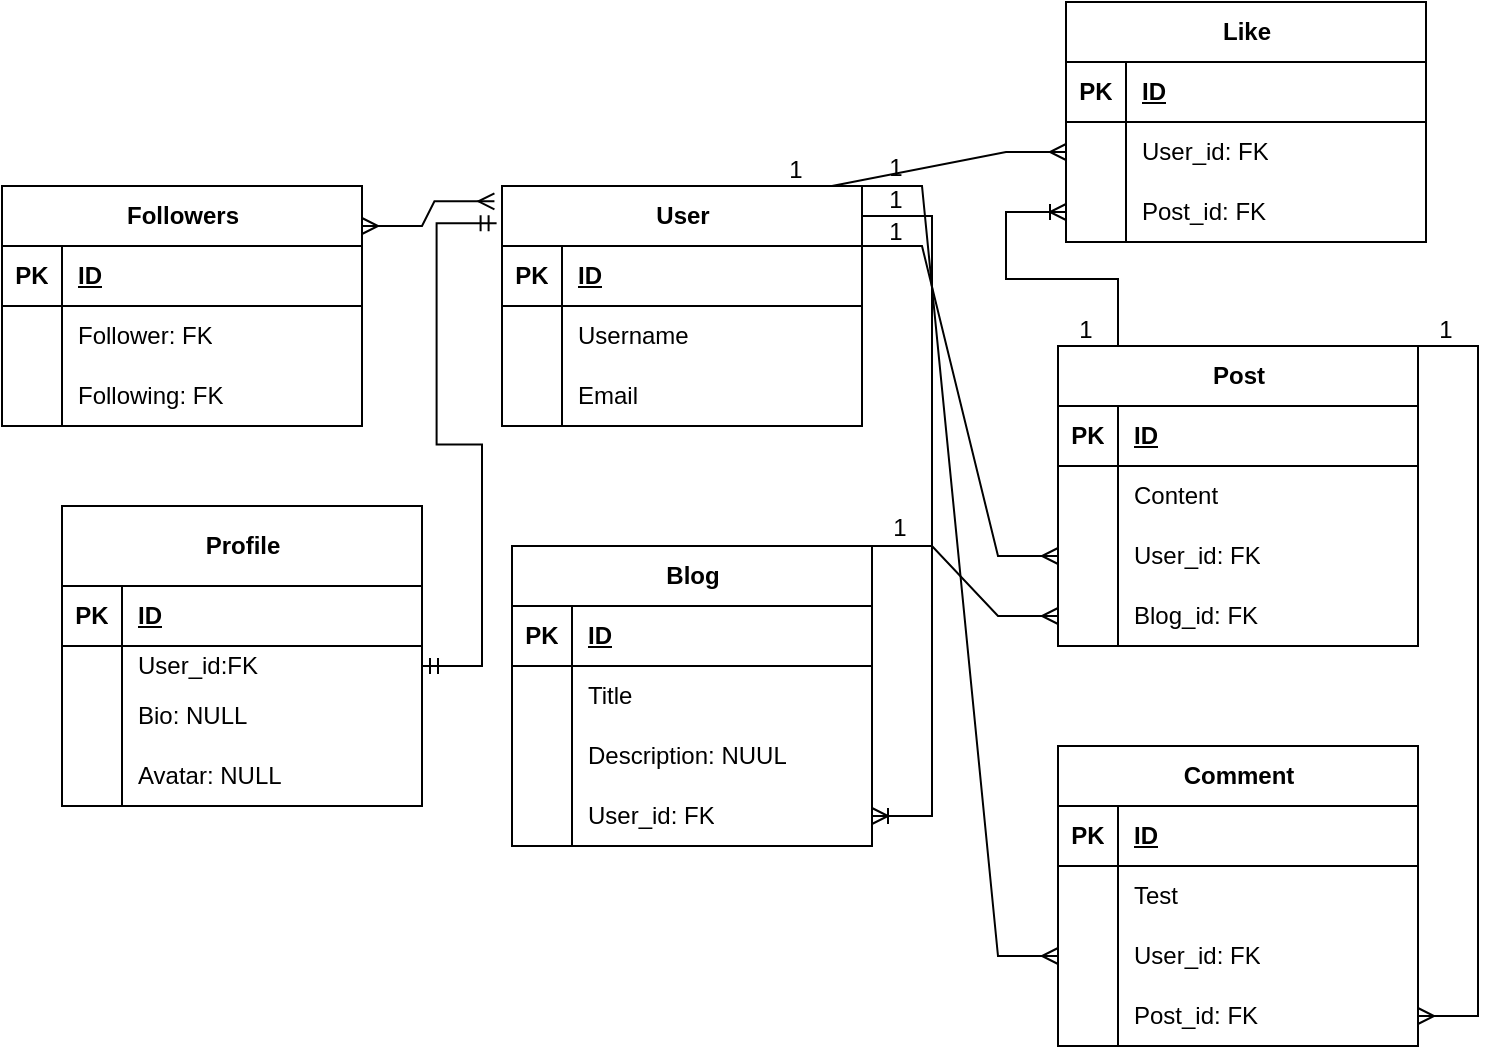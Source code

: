<mxfile version="26.1.3">
  <diagram id="R2lEEEUBdFMjLlhIrx00" name="Page-1">
    <mxGraphModel dx="478" dy="209" grid="1" gridSize="10" guides="1" tooltips="1" connect="1" arrows="1" fold="1" page="1" pageScale="1" pageWidth="2336" pageHeight="1654" math="0" shadow="0" extFonts="Permanent Marker^https://fonts.googleapis.com/css?family=Permanent+Marker">
      <root>
        <mxCell id="0" />
        <mxCell id="1" parent="0" />
        <mxCell id="vNHIolYK4hguV24FFYME-38" value="User" style="shape=table;startSize=30;container=1;collapsible=1;childLayout=tableLayout;fixedRows=1;rowLines=0;fontStyle=1;align=center;resizeLast=1;html=1;" parent="1" vertex="1">
          <mxGeometry x="800" y="240" width="180" height="120" as="geometry" />
        </mxCell>
        <mxCell id="vNHIolYK4hguV24FFYME-39" value="" style="shape=tableRow;horizontal=0;startSize=0;swimlaneHead=0;swimlaneBody=0;fillColor=none;collapsible=0;dropTarget=0;points=[[0,0.5],[1,0.5]];portConstraint=eastwest;top=0;left=0;right=0;bottom=1;" parent="vNHIolYK4hguV24FFYME-38" vertex="1">
          <mxGeometry y="30" width="180" height="30" as="geometry" />
        </mxCell>
        <mxCell id="vNHIolYK4hguV24FFYME-40" value="PK" style="shape=partialRectangle;connectable=0;fillColor=none;top=0;left=0;bottom=0;right=0;fontStyle=1;overflow=hidden;whiteSpace=wrap;html=1;" parent="vNHIolYK4hguV24FFYME-39" vertex="1">
          <mxGeometry width="30" height="30" as="geometry">
            <mxRectangle width="30" height="30" as="alternateBounds" />
          </mxGeometry>
        </mxCell>
        <mxCell id="vNHIolYK4hguV24FFYME-41" value="ID" style="shape=partialRectangle;connectable=0;fillColor=none;top=0;left=0;bottom=0;right=0;align=left;spacingLeft=6;fontStyle=5;overflow=hidden;whiteSpace=wrap;html=1;" parent="vNHIolYK4hguV24FFYME-39" vertex="1">
          <mxGeometry x="30" width="150" height="30" as="geometry">
            <mxRectangle width="150" height="30" as="alternateBounds" />
          </mxGeometry>
        </mxCell>
        <mxCell id="vNHIolYK4hguV24FFYME-42" value="" style="shape=tableRow;horizontal=0;startSize=0;swimlaneHead=0;swimlaneBody=0;fillColor=none;collapsible=0;dropTarget=0;points=[[0,0.5],[1,0.5]];portConstraint=eastwest;top=0;left=0;right=0;bottom=0;" parent="vNHIolYK4hguV24FFYME-38" vertex="1">
          <mxGeometry y="60" width="180" height="30" as="geometry" />
        </mxCell>
        <mxCell id="vNHIolYK4hguV24FFYME-43" value="" style="shape=partialRectangle;connectable=0;fillColor=none;top=0;left=0;bottom=0;right=0;editable=1;overflow=hidden;whiteSpace=wrap;html=1;" parent="vNHIolYK4hguV24FFYME-42" vertex="1">
          <mxGeometry width="30" height="30" as="geometry">
            <mxRectangle width="30" height="30" as="alternateBounds" />
          </mxGeometry>
        </mxCell>
        <mxCell id="vNHIolYK4hguV24FFYME-44" value="Username" style="shape=partialRectangle;connectable=0;fillColor=none;top=0;left=0;bottom=0;right=0;align=left;spacingLeft=6;overflow=hidden;whiteSpace=wrap;html=1;" parent="vNHIolYK4hguV24FFYME-42" vertex="1">
          <mxGeometry x="30" width="150" height="30" as="geometry">
            <mxRectangle width="150" height="30" as="alternateBounds" />
          </mxGeometry>
        </mxCell>
        <mxCell id="vNHIolYK4hguV24FFYME-45" value="" style="shape=tableRow;horizontal=0;startSize=0;swimlaneHead=0;swimlaneBody=0;fillColor=none;collapsible=0;dropTarget=0;points=[[0,0.5],[1,0.5]];portConstraint=eastwest;top=0;left=0;right=0;bottom=0;" parent="vNHIolYK4hguV24FFYME-38" vertex="1">
          <mxGeometry y="90" width="180" height="30" as="geometry" />
        </mxCell>
        <mxCell id="vNHIolYK4hguV24FFYME-46" value="" style="shape=partialRectangle;connectable=0;fillColor=none;top=0;left=0;bottom=0;right=0;editable=1;overflow=hidden;whiteSpace=wrap;html=1;" parent="vNHIolYK4hguV24FFYME-45" vertex="1">
          <mxGeometry width="30" height="30" as="geometry">
            <mxRectangle width="30" height="30" as="alternateBounds" />
          </mxGeometry>
        </mxCell>
        <mxCell id="vNHIolYK4hguV24FFYME-47" value="Email" style="shape=partialRectangle;connectable=0;fillColor=none;top=0;left=0;bottom=0;right=0;align=left;spacingLeft=6;overflow=hidden;whiteSpace=wrap;html=1;" parent="vNHIolYK4hguV24FFYME-45" vertex="1">
          <mxGeometry x="30" width="150" height="30" as="geometry">
            <mxRectangle width="150" height="30" as="alternateBounds" />
          </mxGeometry>
        </mxCell>
        <mxCell id="vNHIolYK4hguV24FFYME-51" value="Profile" style="shape=table;startSize=40;container=1;collapsible=1;childLayout=tableLayout;fixedRows=1;rowLines=0;fontStyle=1;align=center;resizeLast=1;html=1;" parent="1" vertex="1">
          <mxGeometry x="580" y="400" width="180" height="150" as="geometry" />
        </mxCell>
        <mxCell id="vNHIolYK4hguV24FFYME-52" value="" style="shape=tableRow;horizontal=0;startSize=0;swimlaneHead=0;swimlaneBody=0;fillColor=none;collapsible=0;dropTarget=0;points=[[0,0.5],[1,0.5]];portConstraint=eastwest;top=0;left=0;right=0;bottom=1;" parent="vNHIolYK4hguV24FFYME-51" vertex="1">
          <mxGeometry y="40" width="180" height="30" as="geometry" />
        </mxCell>
        <mxCell id="vNHIolYK4hguV24FFYME-53" value="PK" style="shape=partialRectangle;connectable=0;fillColor=none;top=0;left=0;bottom=0;right=0;fontStyle=1;overflow=hidden;whiteSpace=wrap;html=1;" parent="vNHIolYK4hguV24FFYME-52" vertex="1">
          <mxGeometry width="30" height="30" as="geometry">
            <mxRectangle width="30" height="30" as="alternateBounds" />
          </mxGeometry>
        </mxCell>
        <mxCell id="vNHIolYK4hguV24FFYME-54" value="ID" style="shape=partialRectangle;connectable=0;fillColor=none;top=0;left=0;bottom=0;right=0;align=left;spacingLeft=6;fontStyle=5;overflow=hidden;whiteSpace=wrap;html=1;" parent="vNHIolYK4hguV24FFYME-52" vertex="1">
          <mxGeometry x="30" width="150" height="30" as="geometry">
            <mxRectangle width="150" height="30" as="alternateBounds" />
          </mxGeometry>
        </mxCell>
        <mxCell id="vNHIolYK4hguV24FFYME-55" value="" style="shape=tableRow;horizontal=0;startSize=0;swimlaneHead=0;swimlaneBody=0;fillColor=none;collapsible=0;dropTarget=0;points=[[0,0.5],[1,0.5]];portConstraint=eastwest;top=0;left=0;right=0;bottom=0;" parent="vNHIolYK4hguV24FFYME-51" vertex="1">
          <mxGeometry y="70" width="180" height="20" as="geometry" />
        </mxCell>
        <mxCell id="vNHIolYK4hguV24FFYME-56" value="" style="shape=partialRectangle;connectable=0;fillColor=none;top=0;left=0;bottom=0;right=0;editable=1;overflow=hidden;whiteSpace=wrap;html=1;" parent="vNHIolYK4hguV24FFYME-55" vertex="1">
          <mxGeometry width="30" height="20" as="geometry">
            <mxRectangle width="30" height="20" as="alternateBounds" />
          </mxGeometry>
        </mxCell>
        <mxCell id="vNHIolYK4hguV24FFYME-57" value="User_id:FK" style="shape=partialRectangle;connectable=0;fillColor=none;top=0;left=0;bottom=0;right=0;align=left;spacingLeft=6;overflow=hidden;whiteSpace=wrap;html=1;" parent="vNHIolYK4hguV24FFYME-55" vertex="1">
          <mxGeometry x="30" width="150" height="20" as="geometry">
            <mxRectangle width="150" height="20" as="alternateBounds" />
          </mxGeometry>
        </mxCell>
        <mxCell id="vNHIolYK4hguV24FFYME-58" value="" style="shape=tableRow;horizontal=0;startSize=0;swimlaneHead=0;swimlaneBody=0;fillColor=none;collapsible=0;dropTarget=0;points=[[0,0.5],[1,0.5]];portConstraint=eastwest;top=0;left=0;right=0;bottom=0;" parent="vNHIolYK4hguV24FFYME-51" vertex="1">
          <mxGeometry y="90" width="180" height="30" as="geometry" />
        </mxCell>
        <mxCell id="vNHIolYK4hguV24FFYME-59" value="" style="shape=partialRectangle;connectable=0;fillColor=none;top=0;left=0;bottom=0;right=0;editable=1;overflow=hidden;whiteSpace=wrap;html=1;" parent="vNHIolYK4hguV24FFYME-58" vertex="1">
          <mxGeometry width="30" height="30" as="geometry">
            <mxRectangle width="30" height="30" as="alternateBounds" />
          </mxGeometry>
        </mxCell>
        <mxCell id="vNHIolYK4hguV24FFYME-60" value="Bio: NULL" style="shape=partialRectangle;connectable=0;fillColor=none;top=0;left=0;bottom=0;right=0;align=left;spacingLeft=6;overflow=hidden;whiteSpace=wrap;html=1;" parent="vNHIolYK4hguV24FFYME-58" vertex="1">
          <mxGeometry x="30" width="150" height="30" as="geometry">
            <mxRectangle width="150" height="30" as="alternateBounds" />
          </mxGeometry>
        </mxCell>
        <mxCell id="vNHIolYK4hguV24FFYME-61" value="" style="shape=tableRow;horizontal=0;startSize=0;swimlaneHead=0;swimlaneBody=0;fillColor=none;collapsible=0;dropTarget=0;points=[[0,0.5],[1,0.5]];portConstraint=eastwest;top=0;left=0;right=0;bottom=0;" parent="vNHIolYK4hguV24FFYME-51" vertex="1">
          <mxGeometry y="120" width="180" height="30" as="geometry" />
        </mxCell>
        <mxCell id="vNHIolYK4hguV24FFYME-62" value="" style="shape=partialRectangle;connectable=0;fillColor=none;top=0;left=0;bottom=0;right=0;editable=1;overflow=hidden;whiteSpace=wrap;html=1;" parent="vNHIolYK4hguV24FFYME-61" vertex="1">
          <mxGeometry width="30" height="30" as="geometry">
            <mxRectangle width="30" height="30" as="alternateBounds" />
          </mxGeometry>
        </mxCell>
        <mxCell id="vNHIolYK4hguV24FFYME-63" value="Avatar: NULL" style="shape=partialRectangle;connectable=0;fillColor=none;top=0;left=0;bottom=0;right=0;align=left;spacingLeft=6;overflow=hidden;whiteSpace=wrap;html=1;" parent="vNHIolYK4hguV24FFYME-61" vertex="1">
          <mxGeometry x="30" width="150" height="30" as="geometry">
            <mxRectangle width="150" height="30" as="alternateBounds" />
          </mxGeometry>
        </mxCell>
        <mxCell id="vNHIolYK4hguV24FFYME-64" value="Post" style="shape=table;startSize=30;container=1;collapsible=1;childLayout=tableLayout;fixedRows=1;rowLines=0;fontStyle=1;align=center;resizeLast=1;html=1;" parent="1" vertex="1">
          <mxGeometry x="1078" y="320" width="180" height="150" as="geometry" />
        </mxCell>
        <mxCell id="vNHIolYK4hguV24FFYME-65" value="" style="shape=tableRow;horizontal=0;startSize=0;swimlaneHead=0;swimlaneBody=0;fillColor=none;collapsible=0;dropTarget=0;points=[[0,0.5],[1,0.5]];portConstraint=eastwest;top=0;left=0;right=0;bottom=1;" parent="vNHIolYK4hguV24FFYME-64" vertex="1">
          <mxGeometry y="30" width="180" height="30" as="geometry" />
        </mxCell>
        <mxCell id="vNHIolYK4hguV24FFYME-66" value="PK" style="shape=partialRectangle;connectable=0;fillColor=none;top=0;left=0;bottom=0;right=0;fontStyle=1;overflow=hidden;whiteSpace=wrap;html=1;" parent="vNHIolYK4hguV24FFYME-65" vertex="1">
          <mxGeometry width="30" height="30" as="geometry">
            <mxRectangle width="30" height="30" as="alternateBounds" />
          </mxGeometry>
        </mxCell>
        <mxCell id="vNHIolYK4hguV24FFYME-67" value="ID" style="shape=partialRectangle;connectable=0;fillColor=none;top=0;left=0;bottom=0;right=0;align=left;spacingLeft=6;fontStyle=5;overflow=hidden;whiteSpace=wrap;html=1;" parent="vNHIolYK4hguV24FFYME-65" vertex="1">
          <mxGeometry x="30" width="150" height="30" as="geometry">
            <mxRectangle width="150" height="30" as="alternateBounds" />
          </mxGeometry>
        </mxCell>
        <mxCell id="vNHIolYK4hguV24FFYME-68" value="" style="shape=tableRow;horizontal=0;startSize=0;swimlaneHead=0;swimlaneBody=0;fillColor=none;collapsible=0;dropTarget=0;points=[[0,0.5],[1,0.5]];portConstraint=eastwest;top=0;left=0;right=0;bottom=0;" parent="vNHIolYK4hguV24FFYME-64" vertex="1">
          <mxGeometry y="60" width="180" height="30" as="geometry" />
        </mxCell>
        <mxCell id="vNHIolYK4hguV24FFYME-69" value="" style="shape=partialRectangle;connectable=0;fillColor=none;top=0;left=0;bottom=0;right=0;editable=1;overflow=hidden;whiteSpace=wrap;html=1;" parent="vNHIolYK4hguV24FFYME-68" vertex="1">
          <mxGeometry width="30" height="30" as="geometry">
            <mxRectangle width="30" height="30" as="alternateBounds" />
          </mxGeometry>
        </mxCell>
        <mxCell id="vNHIolYK4hguV24FFYME-70" value="Content" style="shape=partialRectangle;connectable=0;fillColor=none;top=0;left=0;bottom=0;right=0;align=left;spacingLeft=6;overflow=hidden;whiteSpace=wrap;html=1;" parent="vNHIolYK4hguV24FFYME-68" vertex="1">
          <mxGeometry x="30" width="150" height="30" as="geometry">
            <mxRectangle width="150" height="30" as="alternateBounds" />
          </mxGeometry>
        </mxCell>
        <mxCell id="vNHIolYK4hguV24FFYME-71" value="" style="shape=tableRow;horizontal=0;startSize=0;swimlaneHead=0;swimlaneBody=0;fillColor=none;collapsible=0;dropTarget=0;points=[[0,0.5],[1,0.5]];portConstraint=eastwest;top=0;left=0;right=0;bottom=0;" parent="vNHIolYK4hguV24FFYME-64" vertex="1">
          <mxGeometry y="90" width="180" height="30" as="geometry" />
        </mxCell>
        <mxCell id="vNHIolYK4hguV24FFYME-72" value="" style="shape=partialRectangle;connectable=0;fillColor=none;top=0;left=0;bottom=0;right=0;editable=1;overflow=hidden;whiteSpace=wrap;html=1;" parent="vNHIolYK4hguV24FFYME-71" vertex="1">
          <mxGeometry width="30" height="30" as="geometry">
            <mxRectangle width="30" height="30" as="alternateBounds" />
          </mxGeometry>
        </mxCell>
        <mxCell id="vNHIolYK4hguV24FFYME-73" value="User_id: FK" style="shape=partialRectangle;connectable=0;fillColor=none;top=0;left=0;bottom=0;right=0;align=left;spacingLeft=6;overflow=hidden;whiteSpace=wrap;html=1;" parent="vNHIolYK4hguV24FFYME-71" vertex="1">
          <mxGeometry x="30" width="150" height="30" as="geometry">
            <mxRectangle width="150" height="30" as="alternateBounds" />
          </mxGeometry>
        </mxCell>
        <mxCell id="vNHIolYK4hguV24FFYME-74" value="" style="shape=tableRow;horizontal=0;startSize=0;swimlaneHead=0;swimlaneBody=0;fillColor=none;collapsible=0;dropTarget=0;points=[[0,0.5],[1,0.5]];portConstraint=eastwest;top=0;left=0;right=0;bottom=0;" parent="vNHIolYK4hguV24FFYME-64" vertex="1">
          <mxGeometry y="120" width="180" height="30" as="geometry" />
        </mxCell>
        <mxCell id="vNHIolYK4hguV24FFYME-75" value="" style="shape=partialRectangle;connectable=0;fillColor=none;top=0;left=0;bottom=0;right=0;editable=1;overflow=hidden;whiteSpace=wrap;html=1;" parent="vNHIolYK4hguV24FFYME-74" vertex="1">
          <mxGeometry width="30" height="30" as="geometry">
            <mxRectangle width="30" height="30" as="alternateBounds" />
          </mxGeometry>
        </mxCell>
        <mxCell id="vNHIolYK4hguV24FFYME-76" value="Blog_id: FK" style="shape=partialRectangle;connectable=0;fillColor=none;top=0;left=0;bottom=0;right=0;align=left;spacingLeft=6;overflow=hidden;whiteSpace=wrap;html=1;" parent="vNHIolYK4hguV24FFYME-74" vertex="1">
          <mxGeometry x="30" width="150" height="30" as="geometry">
            <mxRectangle width="150" height="30" as="alternateBounds" />
          </mxGeometry>
        </mxCell>
        <mxCell id="vNHIolYK4hguV24FFYME-77" value="Blog" style="shape=table;startSize=30;container=1;collapsible=1;childLayout=tableLayout;fixedRows=1;rowLines=0;fontStyle=1;align=center;resizeLast=1;html=1;" parent="1" vertex="1">
          <mxGeometry x="805" y="420" width="180" height="150" as="geometry" />
        </mxCell>
        <mxCell id="vNHIolYK4hguV24FFYME-78" value="" style="shape=tableRow;horizontal=0;startSize=0;swimlaneHead=0;swimlaneBody=0;fillColor=none;collapsible=0;dropTarget=0;points=[[0,0.5],[1,0.5]];portConstraint=eastwest;top=0;left=0;right=0;bottom=1;" parent="vNHIolYK4hguV24FFYME-77" vertex="1">
          <mxGeometry y="30" width="180" height="30" as="geometry" />
        </mxCell>
        <mxCell id="vNHIolYK4hguV24FFYME-79" value="PK" style="shape=partialRectangle;connectable=0;fillColor=none;top=0;left=0;bottom=0;right=0;fontStyle=1;overflow=hidden;whiteSpace=wrap;html=1;" parent="vNHIolYK4hguV24FFYME-78" vertex="1">
          <mxGeometry width="30" height="30" as="geometry">
            <mxRectangle width="30" height="30" as="alternateBounds" />
          </mxGeometry>
        </mxCell>
        <mxCell id="vNHIolYK4hguV24FFYME-80" value="ID" style="shape=partialRectangle;connectable=0;fillColor=none;top=0;left=0;bottom=0;right=0;align=left;spacingLeft=6;fontStyle=5;overflow=hidden;whiteSpace=wrap;html=1;" parent="vNHIolYK4hguV24FFYME-78" vertex="1">
          <mxGeometry x="30" width="150" height="30" as="geometry">
            <mxRectangle width="150" height="30" as="alternateBounds" />
          </mxGeometry>
        </mxCell>
        <mxCell id="vNHIolYK4hguV24FFYME-81" value="" style="shape=tableRow;horizontal=0;startSize=0;swimlaneHead=0;swimlaneBody=0;fillColor=none;collapsible=0;dropTarget=0;points=[[0,0.5],[1,0.5]];portConstraint=eastwest;top=0;left=0;right=0;bottom=0;" parent="vNHIolYK4hguV24FFYME-77" vertex="1">
          <mxGeometry y="60" width="180" height="30" as="geometry" />
        </mxCell>
        <mxCell id="vNHIolYK4hguV24FFYME-82" value="" style="shape=partialRectangle;connectable=0;fillColor=none;top=0;left=0;bottom=0;right=0;editable=1;overflow=hidden;whiteSpace=wrap;html=1;" parent="vNHIolYK4hguV24FFYME-81" vertex="1">
          <mxGeometry width="30" height="30" as="geometry">
            <mxRectangle width="30" height="30" as="alternateBounds" />
          </mxGeometry>
        </mxCell>
        <mxCell id="vNHIolYK4hguV24FFYME-83" value="Title" style="shape=partialRectangle;connectable=0;fillColor=none;top=0;left=0;bottom=0;right=0;align=left;spacingLeft=6;overflow=hidden;whiteSpace=wrap;html=1;" parent="vNHIolYK4hguV24FFYME-81" vertex="1">
          <mxGeometry x="30" width="150" height="30" as="geometry">
            <mxRectangle width="150" height="30" as="alternateBounds" />
          </mxGeometry>
        </mxCell>
        <mxCell id="vNHIolYK4hguV24FFYME-84" value="" style="shape=tableRow;horizontal=0;startSize=0;swimlaneHead=0;swimlaneBody=0;fillColor=none;collapsible=0;dropTarget=0;points=[[0,0.5],[1,0.5]];portConstraint=eastwest;top=0;left=0;right=0;bottom=0;" parent="vNHIolYK4hguV24FFYME-77" vertex="1">
          <mxGeometry y="90" width="180" height="30" as="geometry" />
        </mxCell>
        <mxCell id="vNHIolYK4hguV24FFYME-85" value="" style="shape=partialRectangle;connectable=0;fillColor=none;top=0;left=0;bottom=0;right=0;editable=1;overflow=hidden;whiteSpace=wrap;html=1;" parent="vNHIolYK4hguV24FFYME-84" vertex="1">
          <mxGeometry width="30" height="30" as="geometry">
            <mxRectangle width="30" height="30" as="alternateBounds" />
          </mxGeometry>
        </mxCell>
        <mxCell id="vNHIolYK4hguV24FFYME-86" value="Description: NUUL" style="shape=partialRectangle;connectable=0;fillColor=none;top=0;left=0;bottom=0;right=0;align=left;spacingLeft=6;overflow=hidden;whiteSpace=wrap;html=1;" parent="vNHIolYK4hguV24FFYME-84" vertex="1">
          <mxGeometry x="30" width="150" height="30" as="geometry">
            <mxRectangle width="150" height="30" as="alternateBounds" />
          </mxGeometry>
        </mxCell>
        <mxCell id="vNHIolYK4hguV24FFYME-87" value="" style="shape=tableRow;horizontal=0;startSize=0;swimlaneHead=0;swimlaneBody=0;fillColor=none;collapsible=0;dropTarget=0;points=[[0,0.5],[1,0.5]];portConstraint=eastwest;top=0;left=0;right=0;bottom=0;" parent="vNHIolYK4hguV24FFYME-77" vertex="1">
          <mxGeometry y="120" width="180" height="30" as="geometry" />
        </mxCell>
        <mxCell id="vNHIolYK4hguV24FFYME-88" value="" style="shape=partialRectangle;connectable=0;fillColor=none;top=0;left=0;bottom=0;right=0;editable=1;overflow=hidden;whiteSpace=wrap;html=1;" parent="vNHIolYK4hguV24FFYME-87" vertex="1">
          <mxGeometry width="30" height="30" as="geometry">
            <mxRectangle width="30" height="30" as="alternateBounds" />
          </mxGeometry>
        </mxCell>
        <mxCell id="vNHIolYK4hguV24FFYME-89" value="User_id: FK" style="shape=partialRectangle;connectable=0;fillColor=none;top=0;left=0;bottom=0;right=0;align=left;spacingLeft=6;overflow=hidden;whiteSpace=wrap;html=1;" parent="vNHIolYK4hguV24FFYME-87" vertex="1">
          <mxGeometry x="30" width="150" height="30" as="geometry">
            <mxRectangle width="150" height="30" as="alternateBounds" />
          </mxGeometry>
        </mxCell>
        <mxCell id="vNHIolYK4hguV24FFYME-90" value="Comment" style="shape=table;startSize=30;container=1;collapsible=1;childLayout=tableLayout;fixedRows=1;rowLines=0;fontStyle=1;align=center;resizeLast=1;html=1;" parent="1" vertex="1">
          <mxGeometry x="1078" y="520" width="180" height="150" as="geometry" />
        </mxCell>
        <mxCell id="vNHIolYK4hguV24FFYME-91" value="" style="shape=tableRow;horizontal=0;startSize=0;swimlaneHead=0;swimlaneBody=0;fillColor=none;collapsible=0;dropTarget=0;points=[[0,0.5],[1,0.5]];portConstraint=eastwest;top=0;left=0;right=0;bottom=1;" parent="vNHIolYK4hguV24FFYME-90" vertex="1">
          <mxGeometry y="30" width="180" height="30" as="geometry" />
        </mxCell>
        <mxCell id="vNHIolYK4hguV24FFYME-92" value="PK" style="shape=partialRectangle;connectable=0;fillColor=none;top=0;left=0;bottom=0;right=0;fontStyle=1;overflow=hidden;whiteSpace=wrap;html=1;" parent="vNHIolYK4hguV24FFYME-91" vertex="1">
          <mxGeometry width="30" height="30" as="geometry">
            <mxRectangle width="30" height="30" as="alternateBounds" />
          </mxGeometry>
        </mxCell>
        <mxCell id="vNHIolYK4hguV24FFYME-93" value="ID" style="shape=partialRectangle;connectable=0;fillColor=none;top=0;left=0;bottom=0;right=0;align=left;spacingLeft=6;fontStyle=5;overflow=hidden;whiteSpace=wrap;html=1;" parent="vNHIolYK4hguV24FFYME-91" vertex="1">
          <mxGeometry x="30" width="150" height="30" as="geometry">
            <mxRectangle width="150" height="30" as="alternateBounds" />
          </mxGeometry>
        </mxCell>
        <mxCell id="vNHIolYK4hguV24FFYME-94" value="" style="shape=tableRow;horizontal=0;startSize=0;swimlaneHead=0;swimlaneBody=0;fillColor=none;collapsible=0;dropTarget=0;points=[[0,0.5],[1,0.5]];portConstraint=eastwest;top=0;left=0;right=0;bottom=0;" parent="vNHIolYK4hguV24FFYME-90" vertex="1">
          <mxGeometry y="60" width="180" height="30" as="geometry" />
        </mxCell>
        <mxCell id="vNHIolYK4hguV24FFYME-95" value="" style="shape=partialRectangle;connectable=0;fillColor=none;top=0;left=0;bottom=0;right=0;editable=1;overflow=hidden;whiteSpace=wrap;html=1;" parent="vNHIolYK4hguV24FFYME-94" vertex="1">
          <mxGeometry width="30" height="30" as="geometry">
            <mxRectangle width="30" height="30" as="alternateBounds" />
          </mxGeometry>
        </mxCell>
        <mxCell id="vNHIolYK4hguV24FFYME-96" value="Test" style="shape=partialRectangle;connectable=0;fillColor=none;top=0;left=0;bottom=0;right=0;align=left;spacingLeft=6;overflow=hidden;whiteSpace=wrap;html=1;" parent="vNHIolYK4hguV24FFYME-94" vertex="1">
          <mxGeometry x="30" width="150" height="30" as="geometry">
            <mxRectangle width="150" height="30" as="alternateBounds" />
          </mxGeometry>
        </mxCell>
        <mxCell id="vNHIolYK4hguV24FFYME-97" value="" style="shape=tableRow;horizontal=0;startSize=0;swimlaneHead=0;swimlaneBody=0;fillColor=none;collapsible=0;dropTarget=0;points=[[0,0.5],[1,0.5]];portConstraint=eastwest;top=0;left=0;right=0;bottom=0;" parent="vNHIolYK4hguV24FFYME-90" vertex="1">
          <mxGeometry y="90" width="180" height="30" as="geometry" />
        </mxCell>
        <mxCell id="vNHIolYK4hguV24FFYME-98" value="" style="shape=partialRectangle;connectable=0;fillColor=none;top=0;left=0;bottom=0;right=0;editable=1;overflow=hidden;whiteSpace=wrap;html=1;" parent="vNHIolYK4hguV24FFYME-97" vertex="1">
          <mxGeometry width="30" height="30" as="geometry">
            <mxRectangle width="30" height="30" as="alternateBounds" />
          </mxGeometry>
        </mxCell>
        <mxCell id="vNHIolYK4hguV24FFYME-99" value="User_id: FK" style="shape=partialRectangle;connectable=0;fillColor=none;top=0;left=0;bottom=0;right=0;align=left;spacingLeft=6;overflow=hidden;whiteSpace=wrap;html=1;" parent="vNHIolYK4hguV24FFYME-97" vertex="1">
          <mxGeometry x="30" width="150" height="30" as="geometry">
            <mxRectangle width="150" height="30" as="alternateBounds" />
          </mxGeometry>
        </mxCell>
        <mxCell id="vNHIolYK4hguV24FFYME-100" value="" style="shape=tableRow;horizontal=0;startSize=0;swimlaneHead=0;swimlaneBody=0;fillColor=none;collapsible=0;dropTarget=0;points=[[0,0.5],[1,0.5]];portConstraint=eastwest;top=0;left=0;right=0;bottom=0;" parent="vNHIolYK4hguV24FFYME-90" vertex="1">
          <mxGeometry y="120" width="180" height="30" as="geometry" />
        </mxCell>
        <mxCell id="vNHIolYK4hguV24FFYME-101" value="" style="shape=partialRectangle;connectable=0;fillColor=none;top=0;left=0;bottom=0;right=0;editable=1;overflow=hidden;whiteSpace=wrap;html=1;" parent="vNHIolYK4hguV24FFYME-100" vertex="1">
          <mxGeometry width="30" height="30" as="geometry">
            <mxRectangle width="30" height="30" as="alternateBounds" />
          </mxGeometry>
        </mxCell>
        <mxCell id="vNHIolYK4hguV24FFYME-102" value="Post_id: FK" style="shape=partialRectangle;connectable=0;fillColor=none;top=0;left=0;bottom=0;right=0;align=left;spacingLeft=6;overflow=hidden;whiteSpace=wrap;html=1;" parent="vNHIolYK4hguV24FFYME-100" vertex="1">
          <mxGeometry x="30" width="150" height="30" as="geometry">
            <mxRectangle width="150" height="30" as="alternateBounds" />
          </mxGeometry>
        </mxCell>
        <mxCell id="vNHIolYK4hguV24FFYME-103" value="Like" style="shape=table;startSize=30;container=1;collapsible=1;childLayout=tableLayout;fixedRows=1;rowLines=0;fontStyle=1;align=center;resizeLast=1;html=1;" parent="1" vertex="1">
          <mxGeometry x="1082" y="148" width="180" height="120" as="geometry" />
        </mxCell>
        <mxCell id="vNHIolYK4hguV24FFYME-104" value="" style="shape=tableRow;horizontal=0;startSize=0;swimlaneHead=0;swimlaneBody=0;fillColor=none;collapsible=0;dropTarget=0;points=[[0,0.5],[1,0.5]];portConstraint=eastwest;top=0;left=0;right=0;bottom=1;" parent="vNHIolYK4hguV24FFYME-103" vertex="1">
          <mxGeometry y="30" width="180" height="30" as="geometry" />
        </mxCell>
        <mxCell id="vNHIolYK4hguV24FFYME-105" value="PK" style="shape=partialRectangle;connectable=0;fillColor=none;top=0;left=0;bottom=0;right=0;fontStyle=1;overflow=hidden;whiteSpace=wrap;html=1;" parent="vNHIolYK4hguV24FFYME-104" vertex="1">
          <mxGeometry width="30" height="30" as="geometry">
            <mxRectangle width="30" height="30" as="alternateBounds" />
          </mxGeometry>
        </mxCell>
        <mxCell id="vNHIolYK4hguV24FFYME-106" value="ID" style="shape=partialRectangle;connectable=0;fillColor=none;top=0;left=0;bottom=0;right=0;align=left;spacingLeft=6;fontStyle=5;overflow=hidden;whiteSpace=wrap;html=1;" parent="vNHIolYK4hguV24FFYME-104" vertex="1">
          <mxGeometry x="30" width="150" height="30" as="geometry">
            <mxRectangle width="150" height="30" as="alternateBounds" />
          </mxGeometry>
        </mxCell>
        <mxCell id="vNHIolYK4hguV24FFYME-107" value="" style="shape=tableRow;horizontal=0;startSize=0;swimlaneHead=0;swimlaneBody=0;fillColor=none;collapsible=0;dropTarget=0;points=[[0,0.5],[1,0.5]];portConstraint=eastwest;top=0;left=0;right=0;bottom=0;" parent="vNHIolYK4hguV24FFYME-103" vertex="1">
          <mxGeometry y="60" width="180" height="30" as="geometry" />
        </mxCell>
        <mxCell id="vNHIolYK4hguV24FFYME-108" value="" style="shape=partialRectangle;connectable=0;fillColor=none;top=0;left=0;bottom=0;right=0;editable=1;overflow=hidden;whiteSpace=wrap;html=1;" parent="vNHIolYK4hguV24FFYME-107" vertex="1">
          <mxGeometry width="30" height="30" as="geometry">
            <mxRectangle width="30" height="30" as="alternateBounds" />
          </mxGeometry>
        </mxCell>
        <mxCell id="vNHIolYK4hguV24FFYME-109" value="User_id: FK" style="shape=partialRectangle;connectable=0;fillColor=none;top=0;left=0;bottom=0;right=0;align=left;spacingLeft=6;overflow=hidden;whiteSpace=wrap;html=1;" parent="vNHIolYK4hguV24FFYME-107" vertex="1">
          <mxGeometry x="30" width="150" height="30" as="geometry">
            <mxRectangle width="150" height="30" as="alternateBounds" />
          </mxGeometry>
        </mxCell>
        <mxCell id="vNHIolYK4hguV24FFYME-110" value="" style="shape=tableRow;horizontal=0;startSize=0;swimlaneHead=0;swimlaneBody=0;fillColor=none;collapsible=0;dropTarget=0;points=[[0,0.5],[1,0.5]];portConstraint=eastwest;top=0;left=0;right=0;bottom=0;" parent="vNHIolYK4hguV24FFYME-103" vertex="1">
          <mxGeometry y="90" width="180" height="30" as="geometry" />
        </mxCell>
        <mxCell id="vNHIolYK4hguV24FFYME-111" value="" style="shape=partialRectangle;connectable=0;fillColor=none;top=0;left=0;bottom=0;right=0;editable=1;overflow=hidden;whiteSpace=wrap;html=1;" parent="vNHIolYK4hguV24FFYME-110" vertex="1">
          <mxGeometry width="30" height="30" as="geometry">
            <mxRectangle width="30" height="30" as="alternateBounds" />
          </mxGeometry>
        </mxCell>
        <mxCell id="vNHIolYK4hguV24FFYME-112" value="Post_id: FK" style="shape=partialRectangle;connectable=0;fillColor=none;top=0;left=0;bottom=0;right=0;align=left;spacingLeft=6;overflow=hidden;whiteSpace=wrap;html=1;" parent="vNHIolYK4hguV24FFYME-110" vertex="1">
          <mxGeometry x="30" width="150" height="30" as="geometry">
            <mxRectangle width="150" height="30" as="alternateBounds" />
          </mxGeometry>
        </mxCell>
        <mxCell id="vNHIolYK4hguV24FFYME-116" value="Followers" style="shape=table;startSize=30;container=1;collapsible=1;childLayout=tableLayout;fixedRows=1;rowLines=0;fontStyle=1;align=center;resizeLast=1;html=1;" parent="1" vertex="1">
          <mxGeometry x="550" y="240" width="180" height="120" as="geometry" />
        </mxCell>
        <mxCell id="vNHIolYK4hguV24FFYME-117" value="" style="shape=tableRow;horizontal=0;startSize=0;swimlaneHead=0;swimlaneBody=0;fillColor=none;collapsible=0;dropTarget=0;points=[[0,0.5],[1,0.5]];portConstraint=eastwest;top=0;left=0;right=0;bottom=1;" parent="vNHIolYK4hguV24FFYME-116" vertex="1">
          <mxGeometry y="30" width="180" height="30" as="geometry" />
        </mxCell>
        <mxCell id="vNHIolYK4hguV24FFYME-118" value="PK" style="shape=partialRectangle;connectable=0;fillColor=none;top=0;left=0;bottom=0;right=0;fontStyle=1;overflow=hidden;whiteSpace=wrap;html=1;" parent="vNHIolYK4hguV24FFYME-117" vertex="1">
          <mxGeometry width="30" height="30" as="geometry">
            <mxRectangle width="30" height="30" as="alternateBounds" />
          </mxGeometry>
        </mxCell>
        <mxCell id="vNHIolYK4hguV24FFYME-119" value="ID" style="shape=partialRectangle;connectable=0;fillColor=none;top=0;left=0;bottom=0;right=0;align=left;spacingLeft=6;fontStyle=5;overflow=hidden;whiteSpace=wrap;html=1;" parent="vNHIolYK4hguV24FFYME-117" vertex="1">
          <mxGeometry x="30" width="150" height="30" as="geometry">
            <mxRectangle width="150" height="30" as="alternateBounds" />
          </mxGeometry>
        </mxCell>
        <mxCell id="vNHIolYK4hguV24FFYME-120" value="" style="shape=tableRow;horizontal=0;startSize=0;swimlaneHead=0;swimlaneBody=0;fillColor=none;collapsible=0;dropTarget=0;points=[[0,0.5],[1,0.5]];portConstraint=eastwest;top=0;left=0;right=0;bottom=0;" parent="vNHIolYK4hguV24FFYME-116" vertex="1">
          <mxGeometry y="60" width="180" height="30" as="geometry" />
        </mxCell>
        <mxCell id="vNHIolYK4hguV24FFYME-121" value="" style="shape=partialRectangle;connectable=0;fillColor=none;top=0;left=0;bottom=0;right=0;editable=1;overflow=hidden;whiteSpace=wrap;html=1;" parent="vNHIolYK4hguV24FFYME-120" vertex="1">
          <mxGeometry width="30" height="30" as="geometry">
            <mxRectangle width="30" height="30" as="alternateBounds" />
          </mxGeometry>
        </mxCell>
        <mxCell id="vNHIolYK4hguV24FFYME-122" value="Follower: FK" style="shape=partialRectangle;connectable=0;fillColor=none;top=0;left=0;bottom=0;right=0;align=left;spacingLeft=6;overflow=hidden;whiteSpace=wrap;html=1;" parent="vNHIolYK4hguV24FFYME-120" vertex="1">
          <mxGeometry x="30" width="150" height="30" as="geometry">
            <mxRectangle width="150" height="30" as="alternateBounds" />
          </mxGeometry>
        </mxCell>
        <mxCell id="vNHIolYK4hguV24FFYME-126" value="" style="shape=tableRow;horizontal=0;startSize=0;swimlaneHead=0;swimlaneBody=0;fillColor=none;collapsible=0;dropTarget=0;points=[[0,0.5],[1,0.5]];portConstraint=eastwest;top=0;left=0;right=0;bottom=0;" parent="vNHIolYK4hguV24FFYME-116" vertex="1">
          <mxGeometry y="90" width="180" height="30" as="geometry" />
        </mxCell>
        <mxCell id="vNHIolYK4hguV24FFYME-127" value="" style="shape=partialRectangle;connectable=0;fillColor=none;top=0;left=0;bottom=0;right=0;editable=1;overflow=hidden;whiteSpace=wrap;html=1;" parent="vNHIolYK4hguV24FFYME-126" vertex="1">
          <mxGeometry width="30" height="30" as="geometry">
            <mxRectangle width="30" height="30" as="alternateBounds" />
          </mxGeometry>
        </mxCell>
        <mxCell id="vNHIolYK4hguV24FFYME-128" value="Following: FK" style="shape=partialRectangle;connectable=0;fillColor=none;top=0;left=0;bottom=0;right=0;align=left;spacingLeft=6;overflow=hidden;whiteSpace=wrap;html=1;" parent="vNHIolYK4hguV24FFYME-126" vertex="1">
          <mxGeometry x="30" width="150" height="30" as="geometry">
            <mxRectangle width="150" height="30" as="alternateBounds" />
          </mxGeometry>
        </mxCell>
        <mxCell id="64ZWonFhLAD2YahOJokd-1" value="" style="edgeStyle=entityRelationEdgeStyle;fontSize=12;html=1;endArrow=ERmandOne;startArrow=ERmandOne;rounded=0;entryX=-0.015;entryY=0.155;entryDx=0;entryDy=0;entryPerimeter=0;" edge="1" parent="1" target="vNHIolYK4hguV24FFYME-38">
          <mxGeometry width="100" height="100" relative="1" as="geometry">
            <mxPoint x="760" y="480" as="sourcePoint" />
            <mxPoint x="860" y="380" as="targetPoint" />
          </mxGeometry>
        </mxCell>
        <mxCell id="64ZWonFhLAD2YahOJokd-2" value="" style="edgeStyle=entityRelationEdgeStyle;fontSize=12;html=1;endArrow=ERmany;startArrow=ERmany;rounded=0;entryX=-0.021;entryY=0.064;entryDx=0;entryDy=0;entryPerimeter=0;" edge="1" parent="1" target="vNHIolYK4hguV24FFYME-38">
          <mxGeometry width="100" height="100" relative="1" as="geometry">
            <mxPoint x="730" y="260" as="sourcePoint" />
            <mxPoint x="820" y="160" as="targetPoint" />
          </mxGeometry>
        </mxCell>
        <mxCell id="64ZWonFhLAD2YahOJokd-4" value="" style="edgeStyle=entityRelationEdgeStyle;fontSize=12;html=1;endArrow=ERoneToMany;rounded=0;" edge="1" parent="1" target="vNHIolYK4hguV24FFYME-87">
          <mxGeometry width="100" height="100" relative="1" as="geometry">
            <mxPoint x="980" y="255" as="sourcePoint" />
            <mxPoint x="1090" y="250" as="targetPoint" />
            <Array as="points">
              <mxPoint x="1000" y="260" />
            </Array>
          </mxGeometry>
        </mxCell>
        <mxCell id="64ZWonFhLAD2YahOJokd-6" value="1" style="text;html=1;align=center;verticalAlign=middle;whiteSpace=wrap;rounded=0;" vertex="1" parent="1">
          <mxGeometry x="982" y="242" width="30" height="10" as="geometry" />
        </mxCell>
        <mxCell id="64ZWonFhLAD2YahOJokd-7" value="" style="edgeStyle=entityRelationEdgeStyle;fontSize=12;html=1;endArrow=ERmany;rounded=0;entryX=0;entryY=0.5;entryDx=0;entryDy=0;" edge="1" parent="1" target="vNHIolYK4hguV24FFYME-71">
          <mxGeometry width="100" height="100" relative="1" as="geometry">
            <mxPoint x="980" y="270" as="sourcePoint" />
            <mxPoint x="1080" y="425" as="targetPoint" />
            <Array as="points">
              <mxPoint x="1160" y="250" />
              <mxPoint x="1160" y="270" />
            </Array>
          </mxGeometry>
        </mxCell>
        <mxCell id="64ZWonFhLAD2YahOJokd-8" value="1" style="text;html=1;align=center;verticalAlign=middle;whiteSpace=wrap;rounded=0;" vertex="1" parent="1">
          <mxGeometry x="987" y="258" width="20" height="10" as="geometry" />
        </mxCell>
        <mxCell id="64ZWonFhLAD2YahOJokd-9" value="" style="edgeStyle=entityRelationEdgeStyle;fontSize=12;html=1;endArrow=ERmany;rounded=0;entryX=0;entryY=0.5;entryDx=0;entryDy=0;exitX=1;exitY=0;exitDx=0;exitDy=0;" edge="1" parent="1" source="vNHIolYK4hguV24FFYME-77" target="vNHIolYK4hguV24FFYME-74">
          <mxGeometry width="100" height="100" relative="1" as="geometry">
            <mxPoint x="1006.98" y="421.01" as="sourcePoint" />
            <mxPoint x="1088" y="435" as="targetPoint" />
            <Array as="points">
              <mxPoint x="1170" y="260" />
              <mxPoint x="1170" y="280" />
              <mxPoint x="1060" y="440" />
            </Array>
          </mxGeometry>
        </mxCell>
        <mxCell id="64ZWonFhLAD2YahOJokd-12" value="" style="edgeStyle=entityRelationEdgeStyle;fontSize=12;html=1;endArrow=ERmany;rounded=0;entryX=0;entryY=0.5;entryDx=0;entryDy=0;exitX=1;exitY=0;exitDx=0;exitDy=0;" edge="1" parent="1" source="vNHIolYK4hguV24FFYME-38" target="vNHIolYK4hguV24FFYME-97">
          <mxGeometry width="100" height="100" relative="1" as="geometry">
            <mxPoint x="965" y="230" as="sourcePoint" />
            <mxPoint x="1438" y="475" as="targetPoint" />
            <Array as="points">
              <mxPoint x="1000" y="230" />
              <mxPoint x="1520" y="300" />
              <mxPoint x="1240" y="280" />
              <mxPoint x="1520" y="320" />
            </Array>
          </mxGeometry>
        </mxCell>
        <mxCell id="64ZWonFhLAD2YahOJokd-13" value="1" style="text;html=1;align=center;verticalAlign=middle;whiteSpace=wrap;rounded=0;" vertex="1" parent="1">
          <mxGeometry x="989" y="406" width="20" height="10" as="geometry" />
        </mxCell>
        <mxCell id="64ZWonFhLAD2YahOJokd-14" value="" style="edgeStyle=entityRelationEdgeStyle;fontSize=12;html=1;endArrow=ERmany;rounded=0;entryX=1;entryY=0.5;entryDx=0;entryDy=0;exitX=1;exitY=0;exitDx=0;exitDy=0;" edge="1" parent="1" source="vNHIolYK4hguV24FFYME-64" target="vNHIolYK4hguV24FFYME-100">
          <mxGeometry width="100" height="100" relative="1" as="geometry">
            <mxPoint x="1280" y="300" as="sourcePoint" />
            <mxPoint x="1088" y="635" as="targetPoint" />
            <Array as="points">
              <mxPoint x="1010" y="240" />
              <mxPoint x="1530" y="310" />
              <mxPoint x="1060" y="660" />
              <mxPoint x="1250" y="290" />
              <mxPoint x="1530" y="330" />
            </Array>
          </mxGeometry>
        </mxCell>
        <mxCell id="64ZWonFhLAD2YahOJokd-19" value="1" style="text;html=1;align=center;verticalAlign=middle;whiteSpace=wrap;rounded=0;" vertex="1" parent="1">
          <mxGeometry x="987" y="226" width="20" height="10" as="geometry" />
        </mxCell>
        <mxCell id="64ZWonFhLAD2YahOJokd-21" value="1" style="text;html=1;align=center;verticalAlign=middle;whiteSpace=wrap;rounded=0;" vertex="1" parent="1">
          <mxGeometry x="1262" y="307" width="20" height="10" as="geometry" />
        </mxCell>
        <mxCell id="64ZWonFhLAD2YahOJokd-23" value="" style="edgeStyle=entityRelationEdgeStyle;fontSize=12;html=1;endArrow=ERmany;rounded=0;entryX=0;entryY=0.5;entryDx=0;entryDy=0;exitX=0.75;exitY=0;exitDx=0;exitDy=0;" edge="1" parent="1" source="vNHIolYK4hguV24FFYME-38" target="vNHIolYK4hguV24FFYME-107">
          <mxGeometry width="100" height="100" relative="1" as="geometry">
            <mxPoint x="950" y="218" as="sourcePoint" />
            <mxPoint x="1082" y="201" as="targetPoint" />
            <Array as="points">
              <mxPoint x="1020" y="208" />
            </Array>
          </mxGeometry>
        </mxCell>
        <mxCell id="64ZWonFhLAD2YahOJokd-25" value="1" style="text;html=1;align=center;verticalAlign=middle;whiteSpace=wrap;rounded=0;" vertex="1" parent="1">
          <mxGeometry x="937" y="227" width="20" height="10" as="geometry" />
        </mxCell>
        <mxCell id="64ZWonFhLAD2YahOJokd-26" value="" style="edgeStyle=entityRelationEdgeStyle;fontSize=12;html=1;endArrow=ERoneToMany;rounded=0;exitX=0;exitY=0;exitDx=0;exitDy=0;entryX=0;entryY=0.5;entryDx=0;entryDy=0;" edge="1" parent="1" source="vNHIolYK4hguV24FFYME-64" target="vNHIolYK4hguV24FFYME-110">
          <mxGeometry width="100" height="100" relative="1" as="geometry">
            <mxPoint x="1200" y="280" as="sourcePoint" />
            <mxPoint x="1060" y="290" as="targetPoint" />
            <Array as="points">
              <mxPoint x="1070" y="310" />
            </Array>
          </mxGeometry>
        </mxCell>
        <mxCell id="64ZWonFhLAD2YahOJokd-27" value="1" style="text;html=1;align=center;verticalAlign=middle;whiteSpace=wrap;rounded=0;" vertex="1" parent="1">
          <mxGeometry x="1082" y="307" width="20" height="10" as="geometry" />
        </mxCell>
      </root>
    </mxGraphModel>
  </diagram>
</mxfile>
